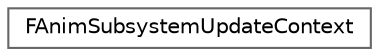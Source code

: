 digraph "Graphical Class Hierarchy"
{
 // INTERACTIVE_SVG=YES
 // LATEX_PDF_SIZE
  bgcolor="transparent";
  edge [fontname=Helvetica,fontsize=10,labelfontname=Helvetica,labelfontsize=10];
  node [fontname=Helvetica,fontsize=10,shape=box,height=0.2,width=0.4];
  rankdir="LR";
  Node0 [id="Node000000",label="FAnimSubsystemUpdateContext",height=0.2,width=0.4,color="grey40", fillcolor="white", style="filled",URL="$d8/d60/structFAnimSubsystemUpdateContext.html",tooltip=" "];
}
